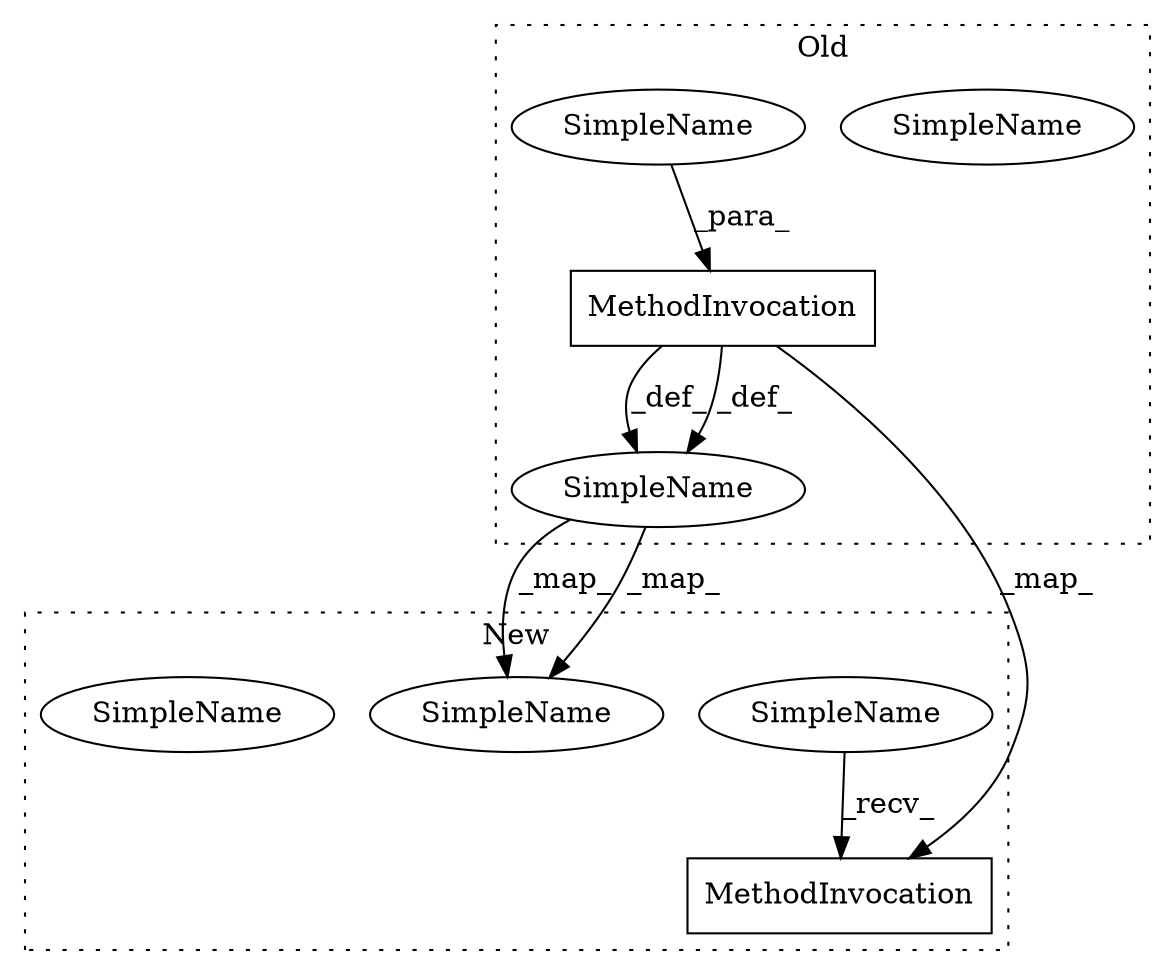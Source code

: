 digraph G {
subgraph cluster0 {
1 [label="MethodInvocation" a="32" s="-1,20415" l="20394,1" shape="box"];
4 [label="SimpleName" a="42" s="20338" l="8" shape="ellipse"];
6 [label="SimpleName" a="42" s="20393" l="3" shape="ellipse"];
8 [label="SimpleName" a="42" s="20338" l="8" shape="ellipse"];
label = "Old";
style="dotted";
}
subgraph cluster1 {
2 [label="MethodInvocation" a="32" s="20394,20420" l="9,1" shape="box"];
3 [label="SimpleName" a="42" s="20390" l="3" shape="ellipse"];
5 [label="SimpleName" a="42" s="20376" l="11" shape="ellipse"];
7 [label="SimpleName" a="42" s="20376" l="11" shape="ellipse"];
label = "New";
style="dotted";
}
1 -> 2 [label="_map_"];
1 -> 8 [label="_def_"];
1 -> 8 [label="_def_"];
3 -> 2 [label="_recv_"];
6 -> 1 [label="_para_"];
8 -> 5 [label="_map_"];
8 -> 5 [label="_map_"];
}